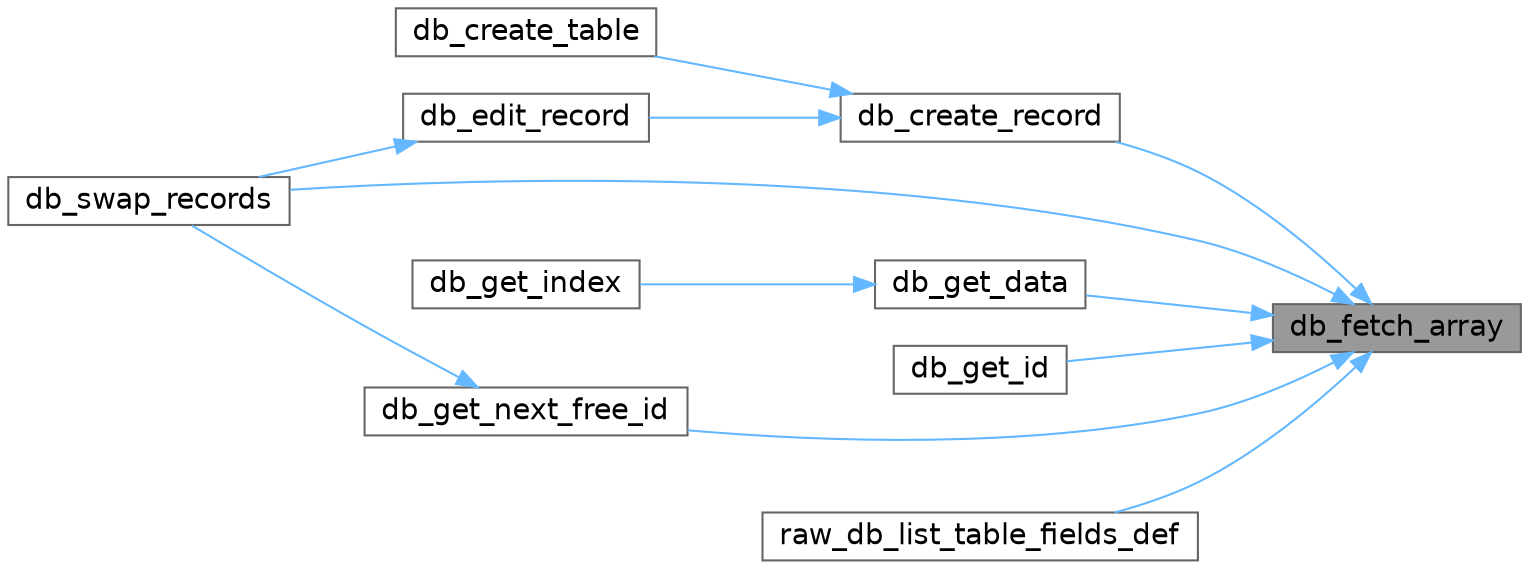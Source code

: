 digraph "db_fetch_array"
{
 // LATEX_PDF_SIZE
  bgcolor="transparent";
  edge [fontname=Helvetica,fontsize=14,labelfontname=Helvetica,labelfontsize=14];
  node [fontname=Helvetica,fontsize=14,shape=box,height=0.2,width=0.4];
  rankdir="RL";
  Node1 [id="Node000001",label="db_fetch_array",height=0.2,width=0.4,color="gray40", fillcolor="grey60", style="filled", fontcolor="black",tooltip=" "];
  Node1 -> Node2 [id="edge1_Node000001_Node000002",dir="back",color="steelblue1",style="solid",tooltip=" "];
  Node2 [id="Node000002",label="db_create_record",height=0.2,width=0.4,color="grey40", fillcolor="white", style="filled",URL="$d9/d92/db__common_8inc_8php.html#a8833c99dd19a96686010d6186d464f23",tooltip=" "];
  Node2 -> Node3 [id="edge2_Node000002_Node000003",dir="back",color="steelblue1",style="solid",tooltip=" "];
  Node3 [id="Node000003",label="db_create_table",height=0.2,width=0.4,color="grey40", fillcolor="white", style="filled",URL="$d9/d92/db__common_8inc_8php.html#a936f838f8c0e21031350e9354cab55d5",tooltip=" "];
  Node2 -> Node4 [id="edge3_Node000002_Node000004",dir="back",color="steelblue1",style="solid",tooltip=" "];
  Node4 [id="Node000004",label="db_edit_record",height=0.2,width=0.4,color="grey40", fillcolor="white", style="filled",URL="$d9/d92/db__common_8inc_8php.html#a3fceaf1354f4886f8e6d9ce79b9f0ce1",tooltip=" "];
  Node4 -> Node5 [id="edge4_Node000004_Node000005",dir="back",color="steelblue1",style="solid",tooltip=" "];
  Node5 [id="Node000005",label="db_swap_records",height=0.2,width=0.4,color="grey40", fillcolor="white", style="filled",URL="$d9/d92/db__common_8inc_8php.html#a111b2e22e83336d81be9c2fae45a8adb",tooltip=" "];
  Node1 -> Node6 [id="edge5_Node000001_Node000006",dir="back",color="steelblue1",style="solid",tooltip=" "];
  Node6 [id="Node000006",label="db_get_data",height=0.2,width=0.4,color="grey40", fillcolor="white", style="filled",URL="$d9/d92/db__common_8inc_8php.html#a7bd603470b466f5d841634e4f2deb847",tooltip=" "];
  Node6 -> Node7 [id="edge6_Node000006_Node000007",dir="back",color="steelblue1",style="solid",tooltip=" "];
  Node7 [id="Node000007",label="db_get_index",height=0.2,width=0.4,color="grey40", fillcolor="white", style="filled",URL="$d9/d92/db__common_8inc_8php.html#aee9b4beb331414bb0a79ff61ce3f9587",tooltip=" "];
  Node1 -> Node8 [id="edge7_Node000001_Node000008",dir="back",color="steelblue1",style="solid",tooltip=" "];
  Node8 [id="Node000008",label="db_get_id",height=0.2,width=0.4,color="grey40", fillcolor="white", style="filled",URL="$d9/d92/db__common_8inc_8php.html#a013284fcfe2e9831d68cd86b793a1d42",tooltip=" "];
  Node1 -> Node9 [id="edge8_Node000001_Node000009",dir="back",color="steelblue1",style="solid",tooltip=" "];
  Node9 [id="Node000009",label="db_get_next_free_id",height=0.2,width=0.4,color="grey40", fillcolor="white", style="filled",URL="$d9/d92/db__common_8inc_8php.html#a14c6dea7a68f757bca21db9b70b5454d",tooltip=" "];
  Node9 -> Node5 [id="edge9_Node000009_Node000005",dir="back",color="steelblue1",style="solid",tooltip=" "];
  Node1 -> Node5 [id="edge10_Node000001_Node000005",dir="back",color="steelblue1",style="solid",tooltip=" "];
  Node1 -> Node10 [id="edge11_Node000001_Node000010",dir="back",color="steelblue1",style="solid",tooltip=" "];
  Node10 [id="Node000010",label="raw_db_list_table_fields_def",height=0.2,width=0.4,color="grey40", fillcolor="white", style="filled",URL="$d3/d41/db__sqlite_8inc_8php.html#a58cd9e1d69cbdfae39b0dbfa12592bc9",tooltip=" "];
}
